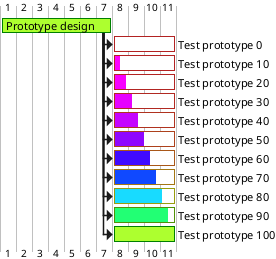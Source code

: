 {
  "sha1": "r09ou3wa606usogd60z0ojbgi0qi0pk",
  "insertion": {
    "when": "2024-06-04T17:28:43.170Z",
    "url": "https://forum.plantuml.net/17571/is-it-possible-to-set-gantt-tasks-to-be-incomplete-by-default",
    "user": "plantuml@gmail.com"
  }
}
@startgantt

<style>
ganttDiagram {
  task {
    BackGroundColor GreenYellow
    LineColor Green 
    unstarted {
      BackGroundColor Fuchsia 
      LineColor FireBrick
    }
  }
}
</style>

[Prototype design] lasts 7 days
[Test prototype 0] lasts 4 days
[Test prototype 10] lasts 4 days
[Test prototype 20] lasts 4 days
[Test prototype 30] lasts 4 days
[Test prototype 40] lasts 4 days
[Test prototype 50] lasts 4 days
[Test prototype 60] lasts 4 days
[Test prototype 70] lasts 4 days
[Test prototype 80] lasts 4 days
[Test prototype 90] lasts 4 days
[Test prototype 100] lasts 4 days

[Test prototype 0] starts at [Prototype design]'s end
[Test prototype 10] starts at [Prototype design]'s end
[Test prototype 20] starts at [Prototype design]'s end
[Test prototype 30] starts at [Prototype design]'s end
[Test prototype 40] starts at [Prototype design]'s end
[Test prototype 50] starts at [Prototype design]'s end
[Test prototype 60] starts at [Prototype design]'s end
[Test prototype 70] starts at [Prototype design]'s end
[Test prototype 80] starts at [Prototype design]'s end
[Test prototype 90] starts at [Prototype design]'s end
[Test prototype 100] starts at [Prototype design]'s end

[Test prototype 0] is 0% complete
[Test prototype 10] is 10% complete
[Test prototype 20] is 20% complete
[Test prototype 30] is 30% complete
[Test prototype 40] is 40% complete
[Test prototype 50] is 50% complete
[Test prototype 60] is 60% complete
[Test prototype 70] is 70% complete
[Test prototype 80] is 80% complete
[Test prototype 90] is 90% complete
[Test prototype 100] is 100% complete

@endgantt
